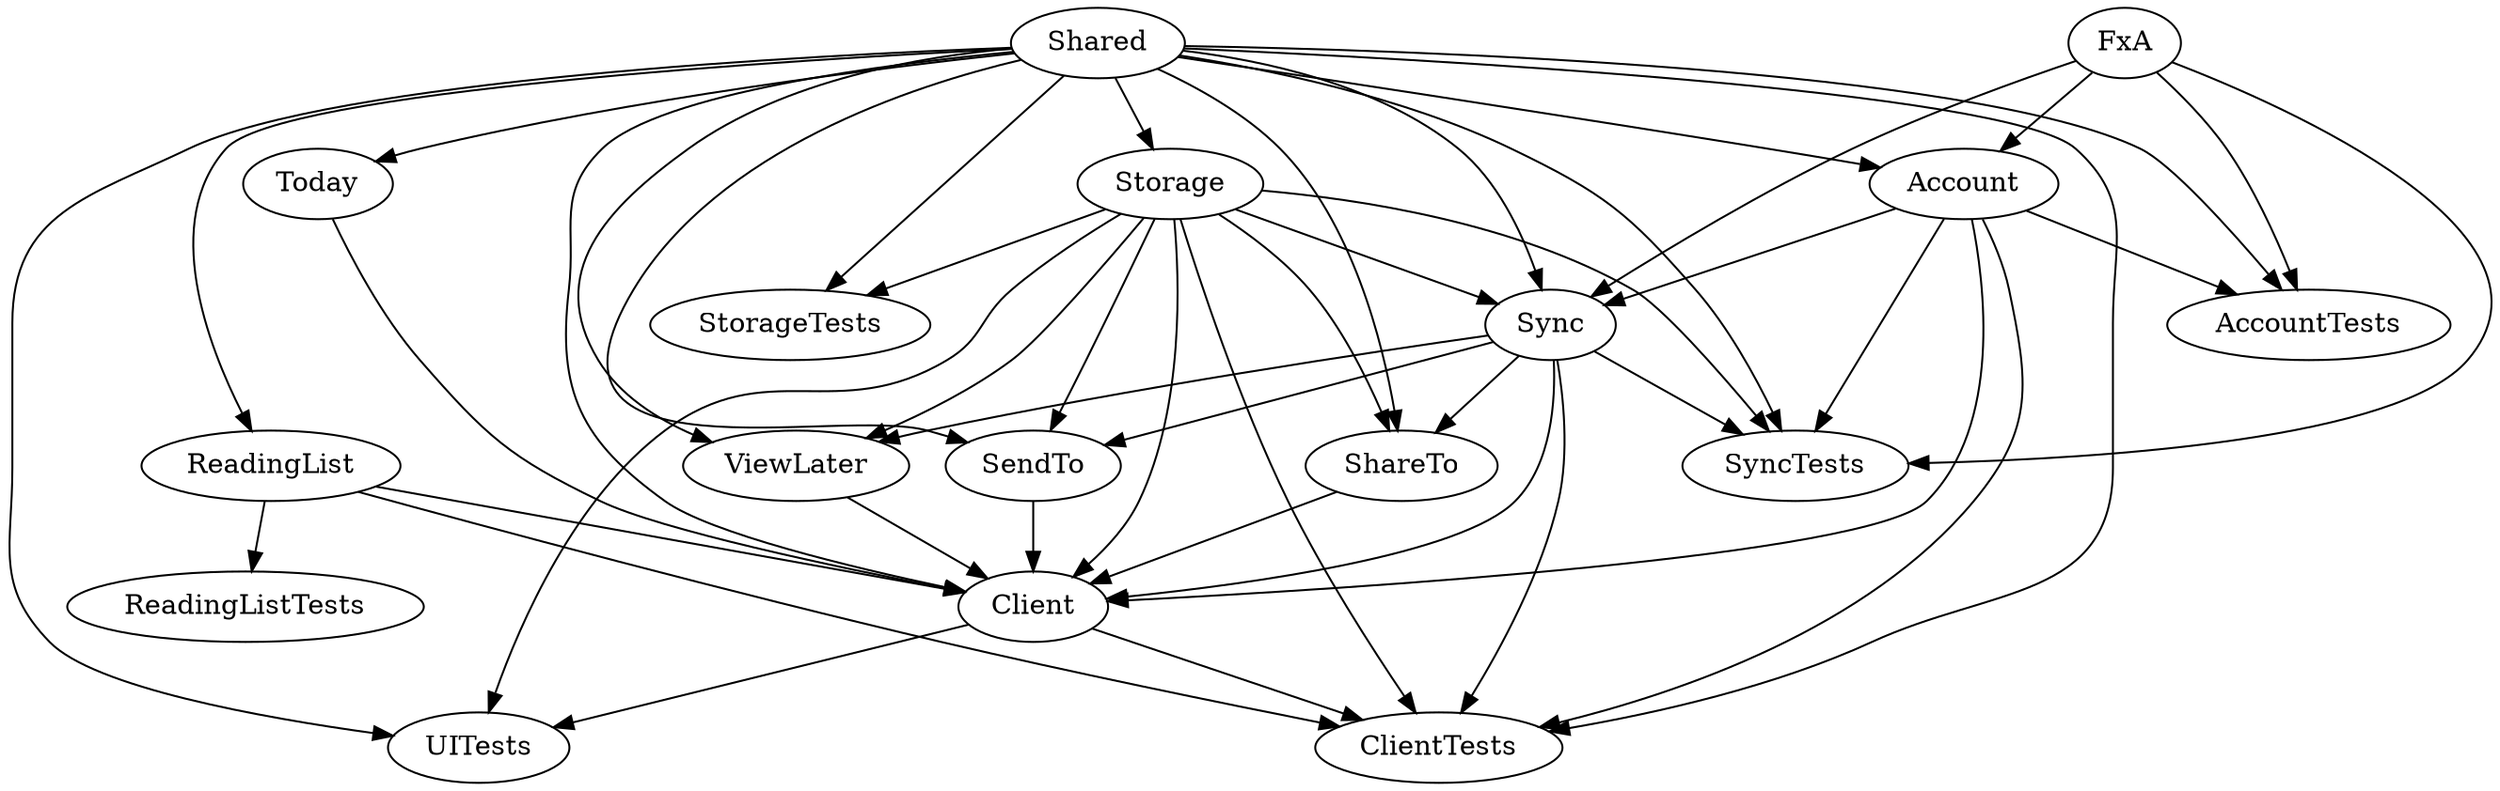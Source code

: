 digraph FxiOS {
  "Shared" -> "Storage"
  "Shared" -> "StorageTests"
  "Shared" -> "Client"
  "Shared" -> "ClientTests"
  "Shared" -> "ViewLater"
  "Shared" -> "ReadingList"
  "Shared" -> "SendTo"
  "Shared" -> "ShareTo"
  "Shared" -> "Account"
  "Shared" -> "AccountTests"
  "Shared" -> "Sync"
  "Shared" -> "SyncTests"
  "Shared" -> "UITests"
  "Shared" -> "Today"
  "FxA" -> "Account"
  "FxA" -> "AccountTests"
  "FxA" -> "Sync"
  "FxA" -> "SyncTests"
  "Storage" -> "StorageTests"
  "Storage" -> "Client"
  "Storage" -> "ClientTests"
  "Storage" -> "ViewLater"
  "Storage" -> "SendTo"
  "Storage" -> "UITests"
  "Storage" -> "SyncTests"
  "Storage" -> "Sync"
  "Storage" -> "ShareTo"
  "Sync" -> "SyncTests"
  "Sync" -> "Client"
  "Sync" -> "ClientTests"
  "Sync" -> "ShareTo"
  "Sync" -> "SendTo"
  "Sync" -> "ViewLater"
  "ReadingList" -> "ReadingListTests"
  "ReadingList" -> "Client"
  "ReadingList" -> "ClientTests"
  "Account" -> "AccountTests"
  "Account" -> "Sync"
  "Account" -> "SyncTests"
  "Account" -> "Client"
  "Account" -> "ClientTests"
  "Client" -> "ClientTests"
  "Client" -> "UITests"
  "ViewLater" -> "Client"
  "Today" -> "Client"
  "ShareTo" -> "Client"
  "SendTo" -> "Client"
}